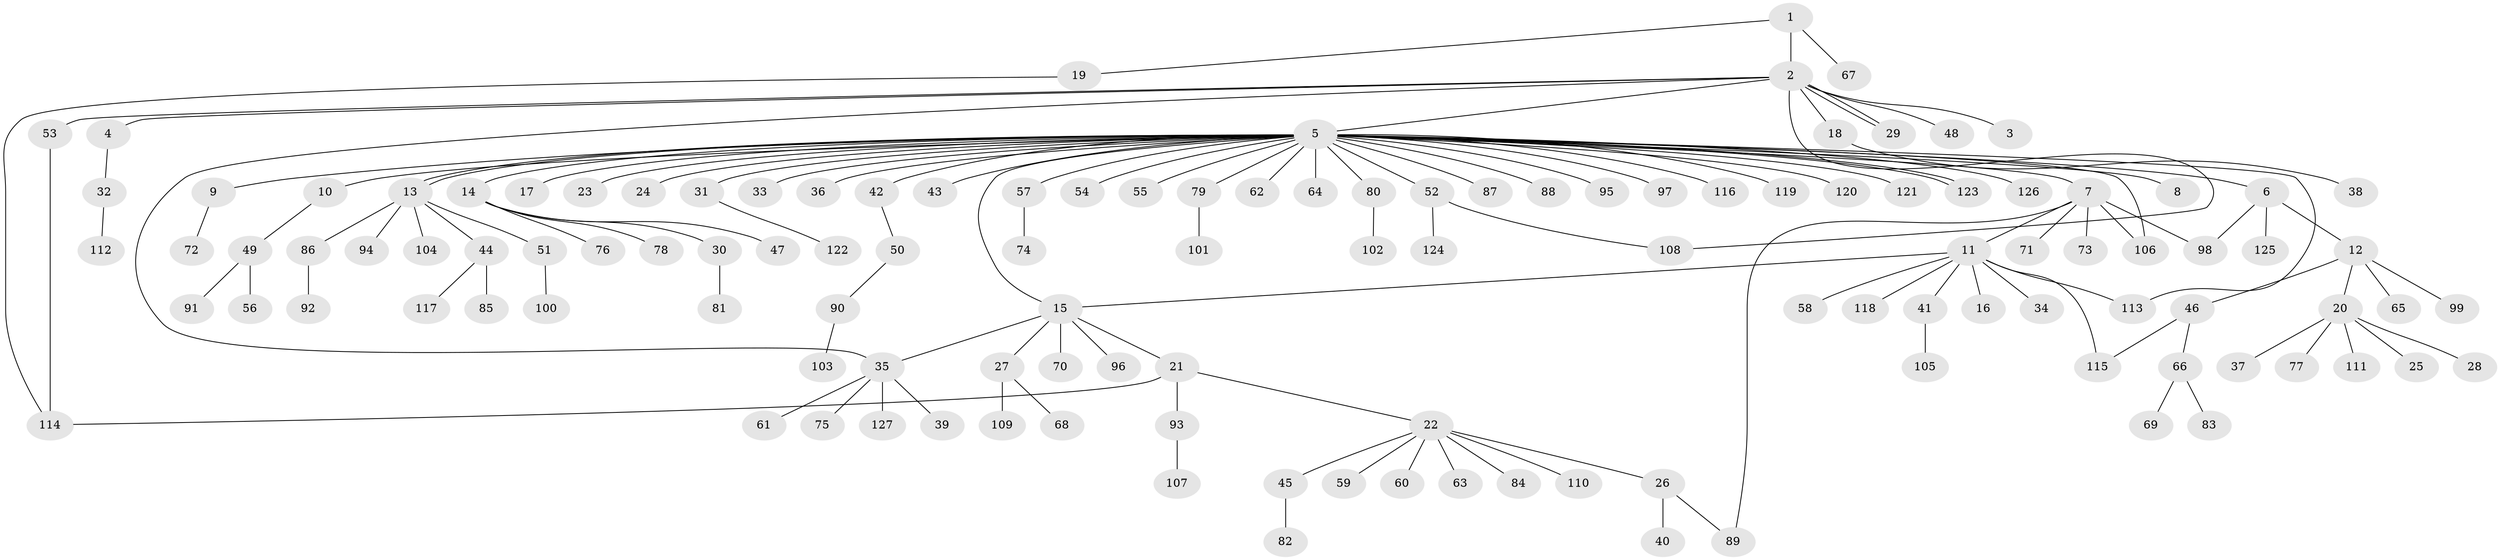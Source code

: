 // coarse degree distribution, {2: 0.17708333333333334, 15: 0.010416666666666666, 1: 0.6666666666666666, 37: 0.010416666666666666, 4: 0.041666666666666664, 6: 0.03125, 8: 0.020833333333333332, 5: 0.010416666666666666, 3: 0.03125}
// Generated by graph-tools (version 1.1) at 2025/51/02/27/25 19:51:56]
// undirected, 127 vertices, 139 edges
graph export_dot {
graph [start="1"]
  node [color=gray90,style=filled];
  1;
  2;
  3;
  4;
  5;
  6;
  7;
  8;
  9;
  10;
  11;
  12;
  13;
  14;
  15;
  16;
  17;
  18;
  19;
  20;
  21;
  22;
  23;
  24;
  25;
  26;
  27;
  28;
  29;
  30;
  31;
  32;
  33;
  34;
  35;
  36;
  37;
  38;
  39;
  40;
  41;
  42;
  43;
  44;
  45;
  46;
  47;
  48;
  49;
  50;
  51;
  52;
  53;
  54;
  55;
  56;
  57;
  58;
  59;
  60;
  61;
  62;
  63;
  64;
  65;
  66;
  67;
  68;
  69;
  70;
  71;
  72;
  73;
  74;
  75;
  76;
  77;
  78;
  79;
  80;
  81;
  82;
  83;
  84;
  85;
  86;
  87;
  88;
  89;
  90;
  91;
  92;
  93;
  94;
  95;
  96;
  97;
  98;
  99;
  100;
  101;
  102;
  103;
  104;
  105;
  106;
  107;
  108;
  109;
  110;
  111;
  112;
  113;
  114;
  115;
  116;
  117;
  118;
  119;
  120;
  121;
  122;
  123;
  124;
  125;
  126;
  127;
  1 -- 2;
  1 -- 19;
  1 -- 67;
  2 -- 3;
  2 -- 4;
  2 -- 5;
  2 -- 18;
  2 -- 29;
  2 -- 29;
  2 -- 35;
  2 -- 48;
  2 -- 53;
  2 -- 108;
  4 -- 32;
  5 -- 6;
  5 -- 7;
  5 -- 8;
  5 -- 9;
  5 -- 10;
  5 -- 13;
  5 -- 13;
  5 -- 14;
  5 -- 15;
  5 -- 17;
  5 -- 23;
  5 -- 24;
  5 -- 31;
  5 -- 33;
  5 -- 36;
  5 -- 42;
  5 -- 43;
  5 -- 52;
  5 -- 54;
  5 -- 55;
  5 -- 57;
  5 -- 62;
  5 -- 64;
  5 -- 79;
  5 -- 80;
  5 -- 87;
  5 -- 88;
  5 -- 95;
  5 -- 97;
  5 -- 106;
  5 -- 113;
  5 -- 116;
  5 -- 119;
  5 -- 120;
  5 -- 121;
  5 -- 123;
  5 -- 123;
  5 -- 126;
  6 -- 12;
  6 -- 98;
  6 -- 125;
  7 -- 11;
  7 -- 71;
  7 -- 73;
  7 -- 89;
  7 -- 98;
  7 -- 106;
  9 -- 72;
  10 -- 49;
  11 -- 15;
  11 -- 16;
  11 -- 34;
  11 -- 41;
  11 -- 58;
  11 -- 113;
  11 -- 115;
  11 -- 118;
  12 -- 20;
  12 -- 46;
  12 -- 65;
  12 -- 99;
  13 -- 44;
  13 -- 51;
  13 -- 86;
  13 -- 94;
  13 -- 104;
  14 -- 30;
  14 -- 47;
  14 -- 76;
  14 -- 78;
  15 -- 21;
  15 -- 27;
  15 -- 35;
  15 -- 70;
  15 -- 96;
  18 -- 38;
  19 -- 114;
  20 -- 25;
  20 -- 28;
  20 -- 37;
  20 -- 77;
  20 -- 111;
  21 -- 22;
  21 -- 93;
  21 -- 114;
  22 -- 26;
  22 -- 45;
  22 -- 59;
  22 -- 60;
  22 -- 63;
  22 -- 84;
  22 -- 110;
  26 -- 40;
  26 -- 89;
  27 -- 68;
  27 -- 109;
  30 -- 81;
  31 -- 122;
  32 -- 112;
  35 -- 39;
  35 -- 61;
  35 -- 75;
  35 -- 127;
  41 -- 105;
  42 -- 50;
  44 -- 85;
  44 -- 117;
  45 -- 82;
  46 -- 66;
  46 -- 115;
  49 -- 56;
  49 -- 91;
  50 -- 90;
  51 -- 100;
  52 -- 108;
  52 -- 124;
  53 -- 114;
  57 -- 74;
  66 -- 69;
  66 -- 83;
  79 -- 101;
  80 -- 102;
  86 -- 92;
  90 -- 103;
  93 -- 107;
}
